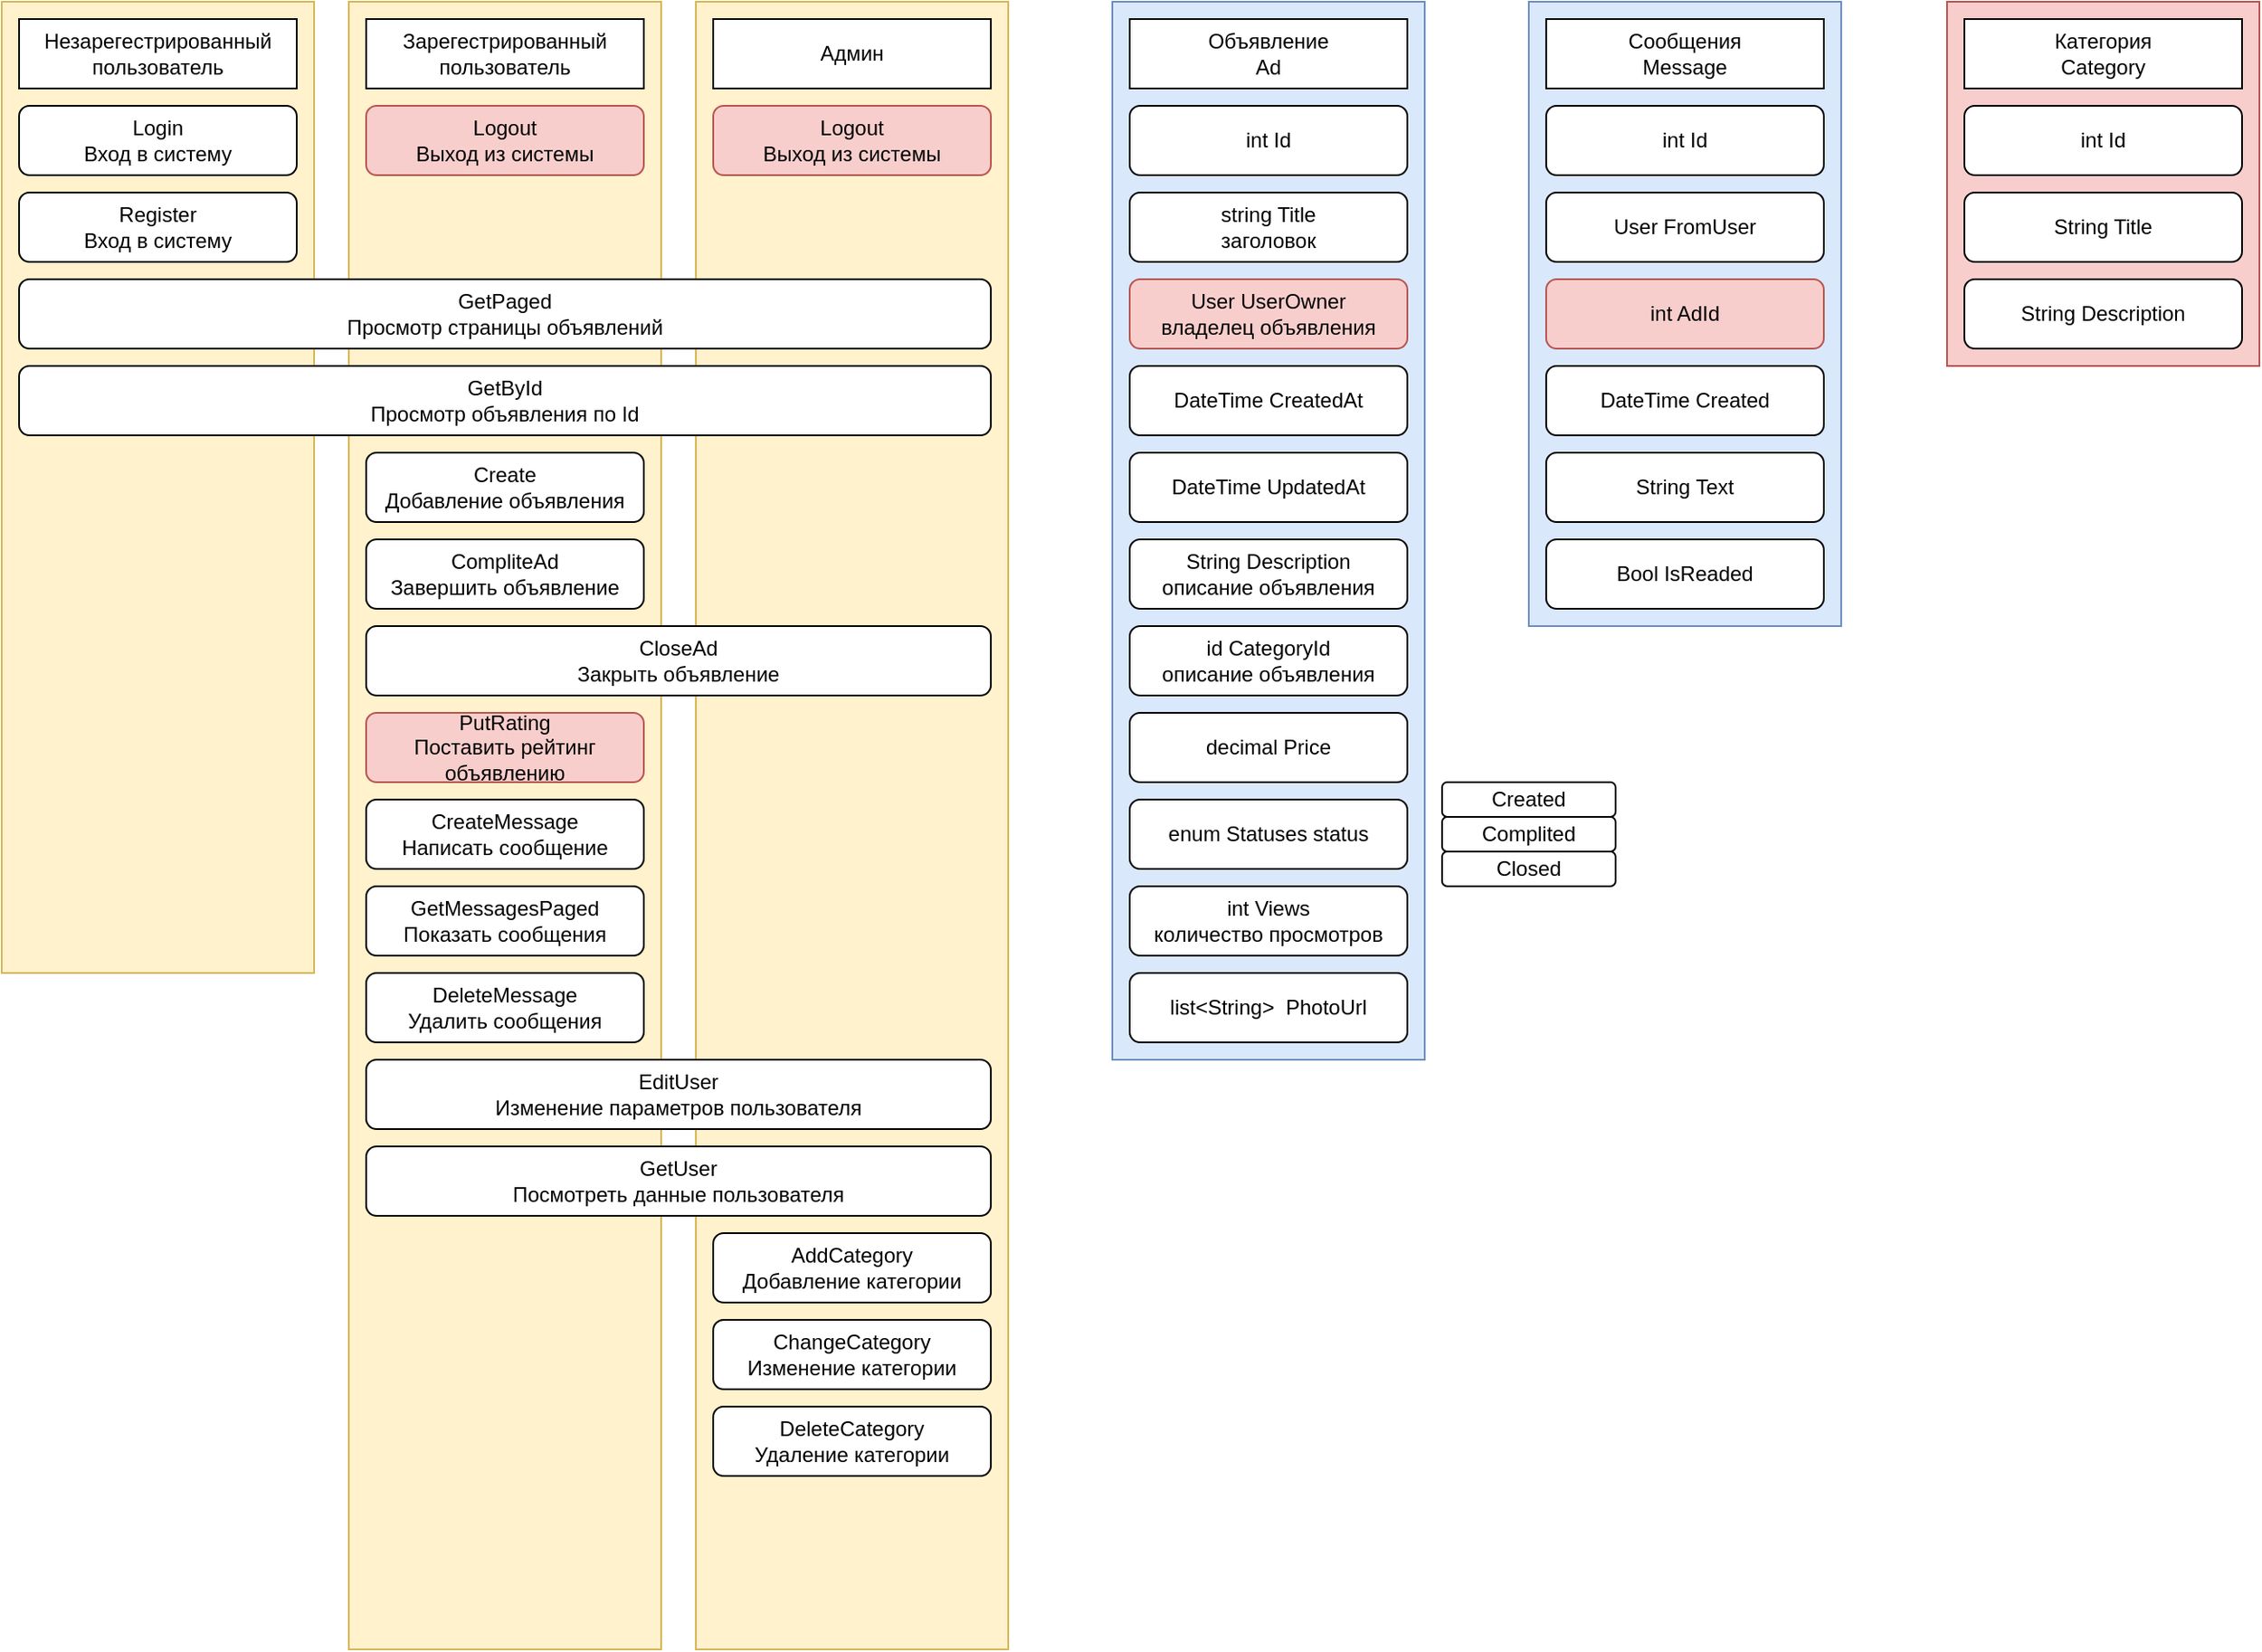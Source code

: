 <mxfile version="14.2.7" type="github">
  <diagram id="RwQuHI2duhZgIkpO_1kY" name="Page-1">
    <mxGraphModel dx="1673" dy="942" grid="1" gridSize="10" guides="1" tooltips="1" connect="1" arrows="1" fold="1" page="1" pageScale="1" pageWidth="827" pageHeight="1169" math="0" shadow="0">
      <root>
        <mxCell id="0" />
        <mxCell id="1" parent="0" />
        <mxCell id="gbB5KMWNoqeULvBB3U-G-58" value="" style="rounded=0;whiteSpace=wrap;html=1;fillColor=#fff2cc;strokeColor=#d6b656;" parent="1" vertex="1">
          <mxGeometry x="430" y="30" width="180" height="950" as="geometry" />
        </mxCell>
        <mxCell id="gbB5KMWNoqeULvBB3U-G-61" value="Админ" style="rounded=0;whiteSpace=wrap;html=1;" parent="1" vertex="1">
          <mxGeometry x="440" y="40" width="160" height="40" as="geometry" />
        </mxCell>
        <mxCell id="gbB5KMWNoqeULvBB3U-G-64" value="" style="rounded=0;whiteSpace=wrap;html=1;fillColor=#fff2cc;strokeColor=#d6b656;" parent="1" vertex="1">
          <mxGeometry x="230" y="30" width="180" height="950" as="geometry" />
        </mxCell>
        <mxCell id="gbB5KMWNoqeULvBB3U-G-67" value="Зарегестрированный пользователь" style="rounded=0;whiteSpace=wrap;html=1;" parent="1" vertex="1">
          <mxGeometry x="240" y="40" width="160" height="40" as="geometry" />
        </mxCell>
        <mxCell id="gbB5KMWNoqeULvBB3U-G-14" value="" style="rounded=0;whiteSpace=wrap;html=1;fillColor=#dae8fc;strokeColor=#6c8ebf;" parent="1" vertex="1">
          <mxGeometry x="670" y="30" width="180" height="610" as="geometry" />
        </mxCell>
        <mxCell id="gbB5KMWNoqeULvBB3U-G-1" value="Объявление&lt;br&gt;Ad" style="rounded=0;whiteSpace=wrap;html=1;" parent="1" vertex="1">
          <mxGeometry x="680" y="40" width="160" height="40" as="geometry" />
        </mxCell>
        <mxCell id="gbB5KMWNoqeULvBB3U-G-2" value="int Id" style="rounded=1;whiteSpace=wrap;html=1;" parent="1" vertex="1">
          <mxGeometry x="680" y="90" width="160" height="40" as="geometry" />
        </mxCell>
        <mxCell id="gbB5KMWNoqeULvBB3U-G-3" value="string Title&lt;br&gt;заголовок" style="rounded=1;whiteSpace=wrap;html=1;" parent="1" vertex="1">
          <mxGeometry x="680" y="140" width="160" height="40" as="geometry" />
        </mxCell>
        <mxCell id="gbB5KMWNoqeULvBB3U-G-4" value="User UserOwner&lt;br&gt;владелец объявления" style="rounded=1;whiteSpace=wrap;html=1;fillColor=#f8cecc;strokeColor=#b85450;" parent="1" vertex="1">
          <mxGeometry x="680" y="190" width="160" height="40" as="geometry" />
        </mxCell>
        <mxCell id="gbB5KMWNoqeULvBB3U-G-5" value="DateTime CreatedAt" style="rounded=1;whiteSpace=wrap;html=1;" parent="1" vertex="1">
          <mxGeometry x="680" y="240" width="160" height="40" as="geometry" />
        </mxCell>
        <mxCell id="gbB5KMWNoqeULvBB3U-G-6" value="DateTime UpdatedAt" style="rounded=1;whiteSpace=wrap;html=1;" parent="1" vertex="1">
          <mxGeometry x="680" y="290" width="160" height="40" as="geometry" />
        </mxCell>
        <mxCell id="gbB5KMWNoqeULvBB3U-G-7" value="String Description&lt;br&gt;описание объявления" style="rounded=1;whiteSpace=wrap;html=1;" parent="1" vertex="1">
          <mxGeometry x="680" y="340" width="160" height="40" as="geometry" />
        </mxCell>
        <mxCell id="gbB5KMWNoqeULvBB3U-G-8" value="id CategoryId&lt;br&gt;описание объявления" style="rounded=1;whiteSpace=wrap;html=1;" parent="1" vertex="1">
          <mxGeometry x="680" y="390" width="160" height="40" as="geometry" />
        </mxCell>
        <mxCell id="gbB5KMWNoqeULvBB3U-G-9" value="decimal Price" style="rounded=1;whiteSpace=wrap;html=1;" parent="1" vertex="1">
          <mxGeometry x="680" y="440" width="160" height="40" as="geometry" />
        </mxCell>
        <mxCell id="gbB5KMWNoqeULvBB3U-G-10" value="enum Statuses status" style="rounded=1;whiteSpace=wrap;html=1;" parent="1" vertex="1">
          <mxGeometry x="680" y="490" width="160" height="40" as="geometry" />
        </mxCell>
        <mxCell id="gbB5KMWNoqeULvBB3U-G-11" value="int Views&lt;br&gt;количество просмотров" style="rounded=1;whiteSpace=wrap;html=1;" parent="1" vertex="1">
          <mxGeometry x="680" y="540" width="160" height="40" as="geometry" />
        </mxCell>
        <mxCell id="gbB5KMWNoqeULvBB3U-G-13" value="list&amp;lt;String&amp;gt;&amp;nbsp; PhotoUrl" style="rounded=1;whiteSpace=wrap;html=1;" parent="1" vertex="1">
          <mxGeometry x="680" y="590" width="160" height="40" as="geometry" />
        </mxCell>
        <mxCell id="gbB5KMWNoqeULvBB3U-G-19" value="Created" style="rounded=1;whiteSpace=wrap;html=1;" parent="1" vertex="1">
          <mxGeometry x="860" y="480" width="100" height="20" as="geometry" />
        </mxCell>
        <mxCell id="gbB5KMWNoqeULvBB3U-G-20" value="Closed" style="rounded=1;whiteSpace=wrap;html=1;" parent="1" vertex="1">
          <mxGeometry x="860" y="520" width="100" height="20" as="geometry" />
        </mxCell>
        <mxCell id="gbB5KMWNoqeULvBB3U-G-22" value="Complited" style="rounded=1;whiteSpace=wrap;html=1;" parent="1" vertex="1">
          <mxGeometry x="860" y="500" width="100" height="20" as="geometry" />
        </mxCell>
        <mxCell id="gbB5KMWNoqeULvBB3U-G-28" value="" style="rounded=0;whiteSpace=wrap;html=1;fillColor=#dae8fc;strokeColor=#6c8ebf;" parent="1" vertex="1">
          <mxGeometry x="910" y="30" width="180" height="360" as="geometry" />
        </mxCell>
        <mxCell id="gbB5KMWNoqeULvBB3U-G-29" value="Сообщения&lt;br&gt;Message" style="rounded=0;whiteSpace=wrap;html=1;" parent="1" vertex="1">
          <mxGeometry x="920" y="40" width="160" height="40" as="geometry" />
        </mxCell>
        <mxCell id="gbB5KMWNoqeULvBB3U-G-30" value="int Id" style="rounded=1;whiteSpace=wrap;html=1;" parent="1" vertex="1">
          <mxGeometry x="920" y="90" width="160" height="40" as="geometry" />
        </mxCell>
        <mxCell id="gbB5KMWNoqeULvBB3U-G-31" value="User FromUser" style="rounded=1;whiteSpace=wrap;html=1;" parent="1" vertex="1">
          <mxGeometry x="920" y="140" width="160" height="40" as="geometry" />
        </mxCell>
        <mxCell id="gbB5KMWNoqeULvBB3U-G-32" value="int AdId" style="rounded=1;whiteSpace=wrap;html=1;fillColor=#f8cecc;strokeColor=#b85450;" parent="1" vertex="1">
          <mxGeometry x="920" y="190" width="160" height="40" as="geometry" />
        </mxCell>
        <mxCell id="gbB5KMWNoqeULvBB3U-G-33" value="DateTime Created" style="rounded=1;whiteSpace=wrap;html=1;" parent="1" vertex="1">
          <mxGeometry x="920" y="240" width="160" height="40" as="geometry" />
        </mxCell>
        <mxCell id="gbB5KMWNoqeULvBB3U-G-35" value="String Text" style="rounded=1;whiteSpace=wrap;html=1;" parent="1" vertex="1">
          <mxGeometry x="920" y="290" width="160" height="40" as="geometry" />
        </mxCell>
        <mxCell id="gbB5KMWNoqeULvBB3U-G-41" value="Bool IsReaded" style="rounded=1;whiteSpace=wrap;html=1;" parent="1" vertex="1">
          <mxGeometry x="920" y="340" width="160" height="40" as="geometry" />
        </mxCell>
        <mxCell id="gbB5KMWNoqeULvBB3U-G-50" value="" style="rounded=0;whiteSpace=wrap;html=1;fillColor=#fff2cc;strokeColor=#d6b656;" parent="1" vertex="1">
          <mxGeometry x="30" y="30" width="180" height="560" as="geometry" />
        </mxCell>
        <mxCell id="gbB5KMWNoqeULvBB3U-G-51" value="Login&lt;br&gt;Вход в систему" style="rounded=1;whiteSpace=wrap;html=1;" parent="1" vertex="1">
          <mxGeometry x="40" y="90" width="160" height="40" as="geometry" />
        </mxCell>
        <mxCell id="gbB5KMWNoqeULvBB3U-G-52" value="Register&lt;br&gt;Вход в систему" style="rounded=1;whiteSpace=wrap;html=1;" parent="1" vertex="1">
          <mxGeometry x="40" y="140" width="160" height="40" as="geometry" />
        </mxCell>
        <mxCell id="gbB5KMWNoqeULvBB3U-G-54" value="Незарегестрированный пользователь" style="rounded=0;whiteSpace=wrap;html=1;" parent="1" vertex="1">
          <mxGeometry x="40" y="40" width="160" height="40" as="geometry" />
        </mxCell>
        <mxCell id="gbB5KMWNoqeULvBB3U-G-55" value="GetPaged&lt;br&gt;Просмотр страницы объявлений" style="rounded=1;whiteSpace=wrap;html=1;" parent="1" vertex="1">
          <mxGeometry x="40" y="190" width="560" height="40" as="geometry" />
        </mxCell>
        <mxCell id="gbB5KMWNoqeULvBB3U-G-56" value="GetById&lt;br&gt;Просмотр объявления по Id" style="rounded=1;whiteSpace=wrap;html=1;" parent="1" vertex="1">
          <mxGeometry x="40" y="240" width="560" height="40" as="geometry" />
        </mxCell>
        <mxCell id="gbB5KMWNoqeULvBB3U-G-70" value="Create&lt;br&gt;Добавление объявления" style="rounded=1;whiteSpace=wrap;html=1;" parent="1" vertex="1">
          <mxGeometry x="240" y="290" width="160" height="40" as="geometry" />
        </mxCell>
        <mxCell id="gbB5KMWNoqeULvBB3U-G-71" value="CompliteAd&lt;br&gt;Завершить объявление" style="rounded=1;whiteSpace=wrap;html=1;" parent="1" vertex="1">
          <mxGeometry x="240" y="340" width="160" height="40" as="geometry" />
        </mxCell>
        <mxCell id="gbB5KMWNoqeULvBB3U-G-72" value="Logout&lt;br&gt;Выход из системы" style="rounded=1;whiteSpace=wrap;html=1;fillColor=#f8cecc;strokeColor=#b85450;" parent="1" vertex="1">
          <mxGeometry x="240" y="90" width="160" height="40" as="geometry" />
        </mxCell>
        <mxCell id="mvUMHzGxJndMRcejRFVF-1" value="CloseAd&lt;br&gt;Закрыть объявление" style="rounded=1;whiteSpace=wrap;html=1;" parent="1" vertex="1">
          <mxGeometry x="240" y="390" width="360" height="40" as="geometry" />
        </mxCell>
        <mxCell id="mvUMHzGxJndMRcejRFVF-3" value="PutRating&lt;br&gt;Поставить рейтинг объявлению" style="rounded=1;whiteSpace=wrap;html=1;fillColor=#f8cecc;strokeColor=#b85450;" parent="1" vertex="1">
          <mxGeometry x="240" y="440" width="160" height="40" as="geometry" />
        </mxCell>
        <mxCell id="mvUMHzGxJndMRcejRFVF-4" value="GetMessagesPaged&lt;br&gt;Показать сообщения" style="rounded=1;whiteSpace=wrap;html=1;" parent="1" vertex="1">
          <mxGeometry x="240" y="540" width="160" height="40" as="geometry" />
        </mxCell>
        <mxCell id="mvUMHzGxJndMRcejRFVF-5" value="CreateMessage&lt;br&gt;Написать сообщение" style="rounded=1;whiteSpace=wrap;html=1;" parent="1" vertex="1">
          <mxGeometry x="240" y="490" width="160" height="40" as="geometry" />
        </mxCell>
        <mxCell id="mvUMHzGxJndMRcejRFVF-6" value="DeleteMessage&lt;br&gt;Удалить сообщения" style="rounded=1;whiteSpace=wrap;html=1;" parent="1" vertex="1">
          <mxGeometry x="240" y="590" width="160" height="40" as="geometry" />
        </mxCell>
        <mxCell id="FcWUdTGFdB_F2x-7b5ZW-1" value="Logout&lt;br&gt;Выход из системы" style="rounded=1;whiteSpace=wrap;html=1;fillColor=#f8cecc;strokeColor=#b85450;" parent="1" vertex="1">
          <mxGeometry x="440" y="90" width="160" height="40" as="geometry" />
        </mxCell>
        <mxCell id="FcWUdTGFdB_F2x-7b5ZW-2" value="EditUser&lt;br&gt;Изменение параметров пользователя" style="rounded=1;whiteSpace=wrap;html=1;" parent="1" vertex="1">
          <mxGeometry x="240" y="640" width="360" height="40" as="geometry" />
        </mxCell>
        <mxCell id="FcWUdTGFdB_F2x-7b5ZW-4" value="ChangeCategory&lt;br&gt;Изменение категории" style="rounded=1;whiteSpace=wrap;html=1;" parent="1" vertex="1">
          <mxGeometry x="440" y="790" width="160" height="40" as="geometry" />
        </mxCell>
        <mxCell id="FcWUdTGFdB_F2x-7b5ZW-5" value="AddCategory&lt;br&gt;Добавление категории" style="rounded=1;whiteSpace=wrap;html=1;" parent="1" vertex="1">
          <mxGeometry x="440" y="740" width="160" height="40" as="geometry" />
        </mxCell>
        <mxCell id="FcWUdTGFdB_F2x-7b5ZW-6" value="DeleteCategory&lt;br&gt;Удаление категории" style="rounded=1;whiteSpace=wrap;html=1;" parent="1" vertex="1">
          <mxGeometry x="440" y="840" width="160" height="40" as="geometry" />
        </mxCell>
        <mxCell id="7B4RUf_Frpo3tljozMKp-1" value="GetUser&lt;br&gt;Посмотреть данные пользователя" style="rounded=1;whiteSpace=wrap;html=1;" vertex="1" parent="1">
          <mxGeometry x="240" y="690" width="360" height="40" as="geometry" />
        </mxCell>
        <mxCell id="7B4RUf_Frpo3tljozMKp-2" value="" style="rounded=0;whiteSpace=wrap;html=1;fillColor=#f8cecc;strokeColor=#b85450;" vertex="1" parent="1">
          <mxGeometry x="1151" y="30" width="180" height="210" as="geometry" />
        </mxCell>
        <mxCell id="7B4RUf_Frpo3tljozMKp-3" value="Категория&lt;br&gt;Category" style="rounded=0;whiteSpace=wrap;html=1;" vertex="1" parent="1">
          <mxGeometry x="1161" y="40" width="160" height="40" as="geometry" />
        </mxCell>
        <mxCell id="7B4RUf_Frpo3tljozMKp-4" value="int Id" style="rounded=1;whiteSpace=wrap;html=1;" vertex="1" parent="1">
          <mxGeometry x="1161" y="90" width="160" height="40" as="geometry" />
        </mxCell>
        <mxCell id="7B4RUf_Frpo3tljozMKp-5" value="String Title" style="rounded=1;whiteSpace=wrap;html=1;" vertex="1" parent="1">
          <mxGeometry x="1161" y="140" width="160" height="40" as="geometry" />
        </mxCell>
        <mxCell id="7B4RUf_Frpo3tljozMKp-6" value="String Description" style="rounded=1;whiteSpace=wrap;html=1;" vertex="1" parent="1">
          <mxGeometry x="1161" y="190" width="160" height="40" as="geometry" />
        </mxCell>
      </root>
    </mxGraphModel>
  </diagram>
</mxfile>
